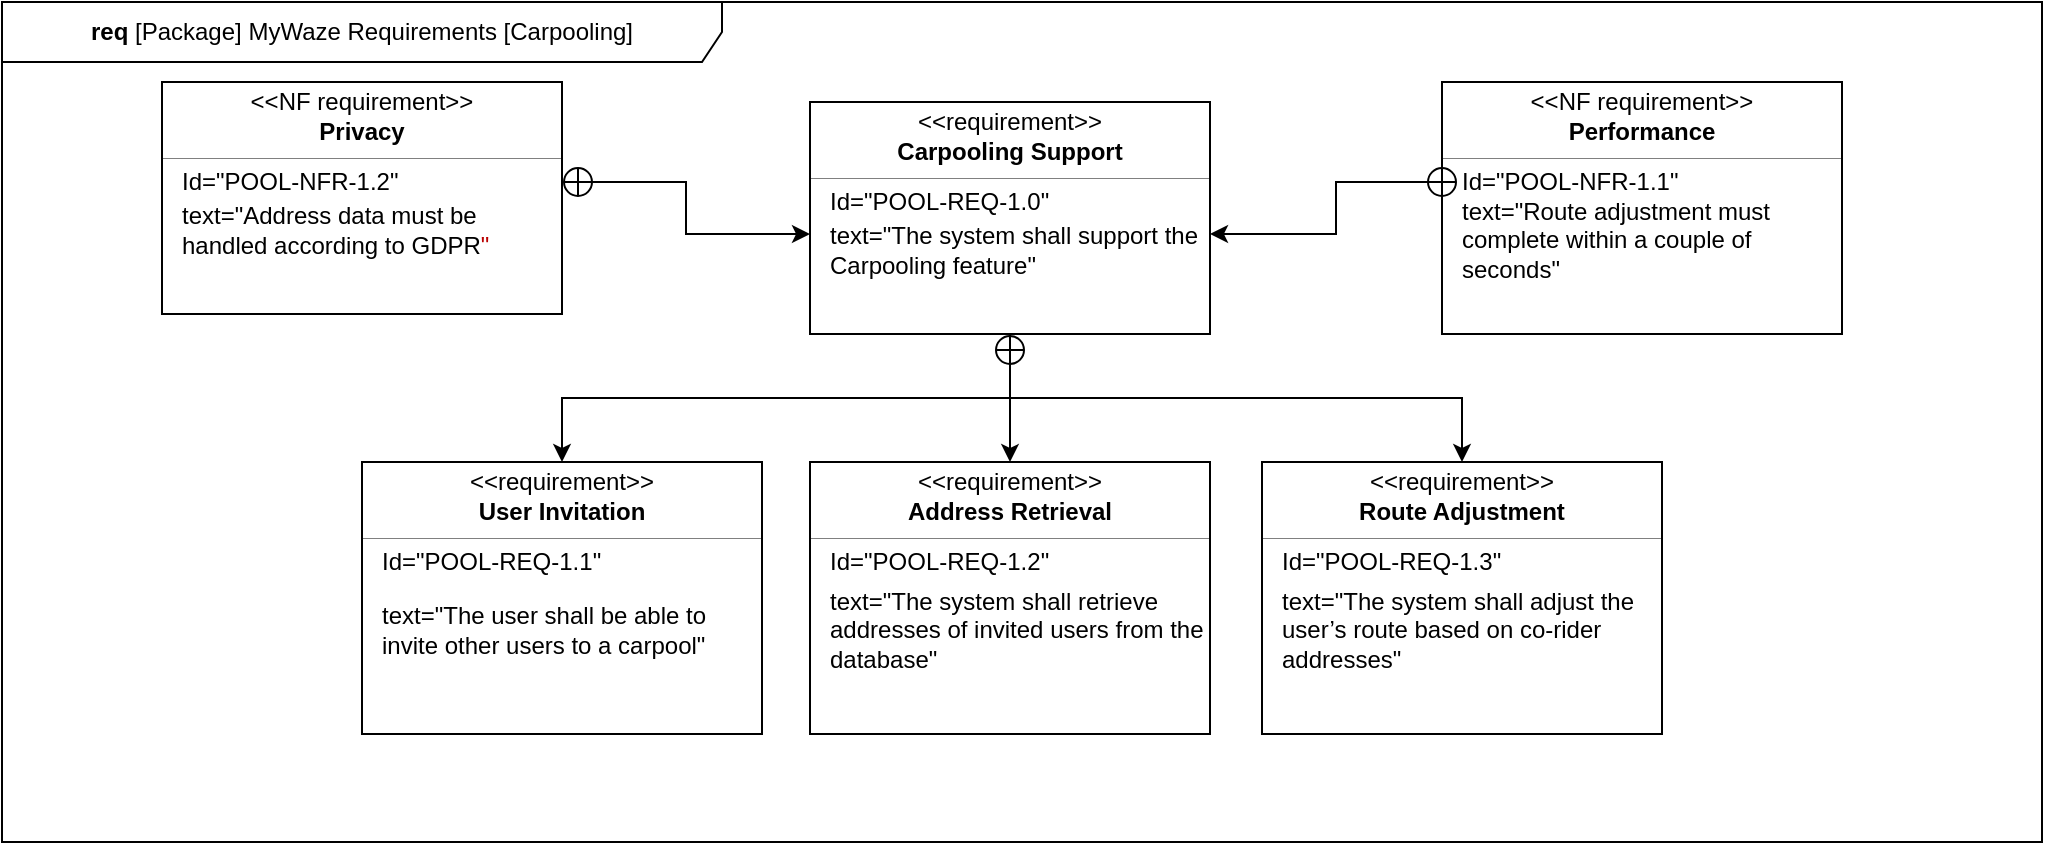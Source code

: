 <mxfile version="26.2.14">
  <diagram name="Page-1" id="jVy5ansgh5haitN2zPb1">
    <mxGraphModel dx="1034" dy="536" grid="1" gridSize="10" guides="1" tooltips="1" connect="1" arrows="1" fold="1" page="1" pageScale="1" pageWidth="827" pageHeight="1169" math="0" shadow="0">
      <root>
        <mxCell id="0" />
        <mxCell id="1" parent="0" />
        <mxCell id="3hlQd6VnyrCngBvV6r2V-1" value="&lt;b&gt;req&amp;nbsp;&lt;/b&gt;[Package] MyWaze Requirements [Carpooling&lt;span style=&quot;background-color: transparent; color: light-dark(rgb(0, 0, 0), rgb(255, 255, 255));&quot;&gt;]&lt;/span&gt;" style="shape=umlFrame;whiteSpace=wrap;html=1;pointerEvents=0;recursiveResize=0;container=1;collapsible=0;width=360;height=30;" parent="1" vertex="1">
          <mxGeometry x="40" y="20" width="1020" height="420" as="geometry" />
        </mxCell>
        <mxCell id="3hlQd6VnyrCngBvV6r2V-31" value="" style="fontStyle=1;align=center;verticalAlign=middle;childLayout=stackLayout;horizontal=1;horizontalStack=0;resizeParent=1;resizeParentMax=0;resizeLast=0;marginBottom=0;" parent="3hlQd6VnyrCngBvV6r2V-1" vertex="1">
          <mxGeometry x="404" y="230" width="200" height="136" as="geometry" />
        </mxCell>
        <mxCell id="3hlQd6VnyrCngBvV6r2V-32" value="&amp;lt;&amp;lt;requirement&amp;gt;&amp;gt;" style="html=1;align=center;spacing=0;verticalAlign=middle;strokeColor=none;fillColor=none;whiteSpace=wrap;spacingTop=3;" parent="3hlQd6VnyrCngBvV6r2V-31" vertex="1">
          <mxGeometry width="200" height="16" as="geometry" />
        </mxCell>
        <mxCell id="3hlQd6VnyrCngBvV6r2V-33" value="Address Retrieval" style="html=1;align=center;spacing=0;verticalAlign=middle;strokeColor=none;fillColor=none;whiteSpace=wrap;fontStyle=1" parent="3hlQd6VnyrCngBvV6r2V-31" vertex="1">
          <mxGeometry y="16" width="200" height="18" as="geometry" />
        </mxCell>
        <mxCell id="3hlQd6VnyrCngBvV6r2V-34" value="" style="line;strokeWidth=0.25;fillColor=none;align=left;verticalAlign=middle;spacingTop=-1;spacingLeft=3;spacingRight=3;rotatable=0;labelPosition=right;points=[];portConstraint=eastwest;" parent="3hlQd6VnyrCngBvV6r2V-31" vertex="1">
          <mxGeometry y="34" width="200" height="8" as="geometry" />
        </mxCell>
        <mxCell id="3hlQd6VnyrCngBvV6r2V-35" value="Id=&quot;&lt;span style=&quot;color: rgb(0, 0, 0);&quot;&gt;POOL-&lt;/span&gt;&lt;span style=&quot;background-color: transparent;&quot;&gt;REQ-1.2&lt;/span&gt;&quot;" style="html=1;align=left;spacing=0;verticalAlign=middle;strokeColor=none;fillColor=none;whiteSpace=wrap;spacingLeft=10;" parent="3hlQd6VnyrCngBvV6r2V-31" vertex="1">
          <mxGeometry y="42" width="200" height="16" as="geometry" />
        </mxCell>
        <mxCell id="3hlQd6VnyrCngBvV6r2V-36" value="text=&quot;The system shall retrieve addresses of invited users from the database&quot;" style="html=1;align=left;spacing=0;verticalAlign=middle;strokeColor=none;fillColor=none;whiteSpace=wrap;spacingLeft=10;" parent="3hlQd6VnyrCngBvV6r2V-31" vertex="1">
          <mxGeometry y="58" width="200" height="52" as="geometry" />
        </mxCell>
        <mxCell id="3hlQd6VnyrCngBvV6r2V-37" value="" style="html=1;align=center;spacing=0;verticalAlign=middle;strokeColor=none;fillColor=none;whiteSpace=wrap;" parent="3hlQd6VnyrCngBvV6r2V-31" vertex="1">
          <mxGeometry y="110" width="200" height="26" as="geometry" />
        </mxCell>
        <mxCell id="3hlQd6VnyrCngBvV6r2V-39" value="" style="fontStyle=1;align=center;verticalAlign=middle;childLayout=stackLayout;horizontal=1;horizontalStack=0;resizeParent=1;resizeParentMax=0;resizeLast=0;marginBottom=0;" parent="3hlQd6VnyrCngBvV6r2V-1" vertex="1">
          <mxGeometry x="630" y="230" width="200" height="136" as="geometry" />
        </mxCell>
        <mxCell id="3hlQd6VnyrCngBvV6r2V-40" value="&amp;lt;&amp;lt;requirement&amp;gt;&amp;gt;" style="html=1;align=center;spacing=0;verticalAlign=middle;strokeColor=none;fillColor=none;whiteSpace=wrap;spacingTop=3;" parent="3hlQd6VnyrCngBvV6r2V-39" vertex="1">
          <mxGeometry width="200" height="16" as="geometry" />
        </mxCell>
        <mxCell id="3hlQd6VnyrCngBvV6r2V-41" value="Route Adjustment" style="html=1;align=center;spacing=0;verticalAlign=middle;strokeColor=none;fillColor=none;whiteSpace=wrap;fontStyle=1" parent="3hlQd6VnyrCngBvV6r2V-39" vertex="1">
          <mxGeometry y="16" width="200" height="18" as="geometry" />
        </mxCell>
        <mxCell id="3hlQd6VnyrCngBvV6r2V-42" value="" style="line;strokeWidth=0.25;fillColor=none;align=left;verticalAlign=middle;spacingTop=-1;spacingLeft=3;spacingRight=3;rotatable=0;labelPosition=right;points=[];portConstraint=eastwest;" parent="3hlQd6VnyrCngBvV6r2V-39" vertex="1">
          <mxGeometry y="34" width="200" height="8" as="geometry" />
        </mxCell>
        <mxCell id="3hlQd6VnyrCngBvV6r2V-43" value="Id=&quot;&lt;span style=&quot;color: rgb(0, 0, 0);&quot;&gt;POOL-&lt;/span&gt;&lt;span style=&quot;background-color: transparent;&quot;&gt;REQ-1.3&lt;/span&gt;&quot;" style="html=1;align=left;spacing=0;verticalAlign=middle;strokeColor=none;fillColor=none;whiteSpace=wrap;spacingLeft=10;" parent="3hlQd6VnyrCngBvV6r2V-39" vertex="1">
          <mxGeometry y="42" width="200" height="16" as="geometry" />
        </mxCell>
        <mxCell id="3hlQd6VnyrCngBvV6r2V-44" value="text=&quot;The system shall adjust the user’s route based on co-rider addresses&quot;" style="html=1;align=left;spacing=0;verticalAlign=middle;strokeColor=none;fillColor=none;whiteSpace=wrap;spacingLeft=10;" parent="3hlQd6VnyrCngBvV6r2V-39" vertex="1">
          <mxGeometry y="58" width="200" height="52" as="geometry" />
        </mxCell>
        <mxCell id="3hlQd6VnyrCngBvV6r2V-45" value="" style="html=1;align=center;spacing=0;verticalAlign=middle;strokeColor=none;fillColor=none;whiteSpace=wrap;" parent="3hlQd6VnyrCngBvV6r2V-39" vertex="1">
          <mxGeometry y="110" width="200" height="26" as="geometry" />
        </mxCell>
        <mxCell id="3hlQd6VnyrCngBvV6r2V-16" value="" style="fontStyle=1;align=center;verticalAlign=middle;childLayout=stackLayout;horizontal=1;horizontalStack=0;resizeParent=1;resizeParentMax=0;resizeLast=0;marginBottom=0;" parent="1" vertex="1">
          <mxGeometry x="444" y="70" width="200" height="116" as="geometry" />
        </mxCell>
        <mxCell id="3hlQd6VnyrCngBvV6r2V-17" value="&amp;lt;&amp;lt;requirement&amp;gt;&amp;gt;" style="html=1;align=center;spacing=0;verticalAlign=middle;strokeColor=none;fillColor=none;whiteSpace=wrap;spacingTop=3;" parent="3hlQd6VnyrCngBvV6r2V-16" vertex="1">
          <mxGeometry width="200" height="16" as="geometry" />
        </mxCell>
        <mxCell id="3hlQd6VnyrCngBvV6r2V-18" value="&lt;b&gt;Carpooling Support&lt;/b&gt;" style="html=1;align=center;spacing=0;verticalAlign=middle;strokeColor=none;fillColor=none;whiteSpace=wrap;fontStyle=1" parent="3hlQd6VnyrCngBvV6r2V-16" vertex="1">
          <mxGeometry y="16" width="200" height="18" as="geometry" />
        </mxCell>
        <mxCell id="3hlQd6VnyrCngBvV6r2V-19" value="" style="line;strokeWidth=0.25;fillColor=none;align=left;verticalAlign=middle;spacingTop=-1;spacingLeft=3;spacingRight=3;rotatable=0;labelPosition=right;points=[];portConstraint=eastwest;" parent="3hlQd6VnyrCngBvV6r2V-16" vertex="1">
          <mxGeometry y="34" width="200" height="8" as="geometry" />
        </mxCell>
        <mxCell id="3hlQd6VnyrCngBvV6r2V-21" value="Id=&quot;POOL-&lt;span style=&quot;background-color: transparent;&quot;&gt;REQ-1.0&lt;/span&gt;&quot;" style="html=1;align=left;spacing=0;verticalAlign=middle;strokeColor=none;fillColor=none;whiteSpace=wrap;spacingLeft=10;" parent="3hlQd6VnyrCngBvV6r2V-16" vertex="1">
          <mxGeometry y="42" width="200" height="16" as="geometry" />
        </mxCell>
        <mxCell id="3hlQd6VnyrCngBvV6r2V-20" value="text=&quot;The system shall support the Carpooling feature&quot;" style="html=1;align=left;spacing=0;verticalAlign=middle;strokeColor=none;fillColor=none;whiteSpace=wrap;spacingLeft=10;" parent="3hlQd6VnyrCngBvV6r2V-16" vertex="1">
          <mxGeometry y="58" width="200" height="32" as="geometry" />
        </mxCell>
        <mxCell id="3hlQd6VnyrCngBvV6r2V-22" value="" style="html=1;align=center;spacing=0;verticalAlign=middle;strokeColor=none;fillColor=none;whiteSpace=wrap;" parent="3hlQd6VnyrCngBvV6r2V-16" vertex="1">
          <mxGeometry y="90" width="200" height="26" as="geometry" />
        </mxCell>
        <mxCell id="3hlQd6VnyrCngBvV6r2V-24" value="" style="fontStyle=1;align=center;verticalAlign=middle;childLayout=stackLayout;horizontal=1;horizontalStack=0;resizeParent=1;resizeParentMax=0;resizeLast=0;marginBottom=0;" parent="1" vertex="1">
          <mxGeometry x="220" y="250" width="200" height="136" as="geometry" />
        </mxCell>
        <mxCell id="3hlQd6VnyrCngBvV6r2V-25" value="&amp;lt;&amp;lt;requirement&amp;gt;&amp;gt;" style="html=1;align=center;spacing=0;verticalAlign=middle;strokeColor=none;fillColor=none;whiteSpace=wrap;spacingTop=3;" parent="3hlQd6VnyrCngBvV6r2V-24" vertex="1">
          <mxGeometry width="200" height="16" as="geometry" />
        </mxCell>
        <mxCell id="3hlQd6VnyrCngBvV6r2V-26" value="User Invitation" style="html=1;align=center;spacing=0;verticalAlign=middle;strokeColor=none;fillColor=none;whiteSpace=wrap;fontStyle=1" parent="3hlQd6VnyrCngBvV6r2V-24" vertex="1">
          <mxGeometry y="16" width="200" height="18" as="geometry" />
        </mxCell>
        <mxCell id="3hlQd6VnyrCngBvV6r2V-27" value="" style="line;strokeWidth=0.25;fillColor=none;align=left;verticalAlign=middle;spacingTop=-1;spacingLeft=3;spacingRight=3;rotatable=0;labelPosition=right;points=[];portConstraint=eastwest;" parent="3hlQd6VnyrCngBvV6r2V-24" vertex="1">
          <mxGeometry y="34" width="200" height="8" as="geometry" />
        </mxCell>
        <mxCell id="3hlQd6VnyrCngBvV6r2V-28" value="Id=&quot;&lt;span style=&quot;color: rgb(0, 0, 0);&quot;&gt;POOL-&lt;/span&gt;&lt;span style=&quot;background-color: transparent;&quot;&gt;REQ-1.1&lt;/span&gt;&quot;" style="html=1;align=left;spacing=0;verticalAlign=middle;strokeColor=none;fillColor=none;whiteSpace=wrap;spacingLeft=10;" parent="3hlQd6VnyrCngBvV6r2V-24" vertex="1">
          <mxGeometry y="42" width="200" height="16" as="geometry" />
        </mxCell>
        <mxCell id="3hlQd6VnyrCngBvV6r2V-29" value="text=&quot;The user shall be able to invite other users to a carpool&quot;" style="html=1;align=left;spacing=0;verticalAlign=middle;strokeColor=none;fillColor=none;whiteSpace=wrap;spacingLeft=10;" parent="3hlQd6VnyrCngBvV6r2V-24" vertex="1">
          <mxGeometry y="58" width="200" height="52" as="geometry" />
        </mxCell>
        <mxCell id="3hlQd6VnyrCngBvV6r2V-30" value="" style="html=1;align=center;spacing=0;verticalAlign=middle;strokeColor=none;fillColor=none;whiteSpace=wrap;" parent="3hlQd6VnyrCngBvV6r2V-24" vertex="1">
          <mxGeometry y="110" width="200" height="26" as="geometry" />
        </mxCell>
        <mxCell id="3hlQd6VnyrCngBvV6r2V-46" style="edgeStyle=orthogonalEdgeStyle;rounded=0;orthogonalLoop=1;jettySize=auto;html=1;exitX=0.5;exitY=1;exitDx=0;exitDy=0;entryX=0.5;entryY=0;entryDx=0;entryDy=0;" parent="1" source="3hlQd6VnyrCngBvV6r2V-22" target="3hlQd6VnyrCngBvV6r2V-25" edge="1">
          <mxGeometry relative="1" as="geometry" />
        </mxCell>
        <mxCell id="3hlQd6VnyrCngBvV6r2V-47" style="edgeStyle=orthogonalEdgeStyle;rounded=0;orthogonalLoop=1;jettySize=auto;html=1;exitX=0.5;exitY=1;exitDx=0;exitDy=0;entryX=0.5;entryY=0;entryDx=0;entryDy=0;" parent="1" source="3hlQd6VnyrCngBvV6r2V-22" target="3hlQd6VnyrCngBvV6r2V-32" edge="1">
          <mxGeometry relative="1" as="geometry" />
        </mxCell>
        <mxCell id="3hlQd6VnyrCngBvV6r2V-48" style="edgeStyle=orthogonalEdgeStyle;rounded=0;orthogonalLoop=1;jettySize=auto;html=1;exitX=0.5;exitY=1;exitDx=0;exitDy=0;entryX=0.5;entryY=0;entryDx=0;entryDy=0;startArrow=circlePlus;startFill=0;" parent="1" source="3hlQd6VnyrCngBvV6r2V-22" target="3hlQd6VnyrCngBvV6r2V-40" edge="1">
          <mxGeometry relative="1" as="geometry" />
        </mxCell>
        <mxCell id="3hlQd6VnyrCngBvV6r2V-56" value="" style="fontStyle=1;align=center;verticalAlign=middle;childLayout=stackLayout;horizontal=1;horizontalStack=0;resizeParent=1;resizeParentMax=0;resizeLast=0;marginBottom=0;" parent="1" vertex="1">
          <mxGeometry x="760" y="60" width="200" height="126" as="geometry" />
        </mxCell>
        <mxCell id="3hlQd6VnyrCngBvV6r2V-57" value="&amp;lt;&amp;lt;NF requirement&amp;gt;&amp;gt;" style="html=1;align=center;spacing=0;verticalAlign=middle;strokeColor=none;fillColor=none;whiteSpace=wrap;spacingTop=3;" parent="3hlQd6VnyrCngBvV6r2V-56" vertex="1">
          <mxGeometry width="200" height="16" as="geometry" />
        </mxCell>
        <mxCell id="3hlQd6VnyrCngBvV6r2V-58" value="Performance" style="html=1;align=center;spacing=0;verticalAlign=middle;strokeColor=none;fillColor=none;whiteSpace=wrap;fontStyle=1" parent="3hlQd6VnyrCngBvV6r2V-56" vertex="1">
          <mxGeometry y="16" width="200" height="18" as="geometry" />
        </mxCell>
        <mxCell id="3hlQd6VnyrCngBvV6r2V-59" value="" style="line;strokeWidth=0.25;fillColor=none;align=left;verticalAlign=middle;spacingTop=-1;spacingLeft=3;spacingRight=3;rotatable=0;labelPosition=right;points=[];portConstraint=eastwest;" parent="3hlQd6VnyrCngBvV6r2V-56" vertex="1">
          <mxGeometry y="34" width="200" height="8" as="geometry" />
        </mxCell>
        <mxCell id="3hlQd6VnyrCngBvV6r2V-60" value="Id=&quot;&lt;span style=&quot;color: rgb(0, 0, 0);&quot;&gt;POOL-&lt;/span&gt;&lt;span style=&quot;background-color: transparent;&quot;&gt;NFR-1.1&lt;/span&gt;&quot;" style="html=1;align=left;spacing=0;verticalAlign=middle;strokeColor=none;fillColor=none;whiteSpace=wrap;spacingLeft=10;" parent="3hlQd6VnyrCngBvV6r2V-56" vertex="1">
          <mxGeometry y="42" width="200" height="16" as="geometry" />
        </mxCell>
        <mxCell id="3hlQd6VnyrCngBvV6r2V-61" value="text=&quot;&lt;span style=&quot;background-color: transparent;&quot;&gt;Route adjustment must complete within a couple of seconds&lt;/span&gt;&lt;span style=&quot;background-color: transparent; color: light-dark(rgb(0, 0, 0), rgb(255, 255, 255));&quot;&gt;&quot;&lt;/span&gt;" style="html=1;align=left;spacing=0;verticalAlign=middle;strokeColor=none;fillColor=none;whiteSpace=wrap;spacingLeft=10;" parent="3hlQd6VnyrCngBvV6r2V-56" vertex="1">
          <mxGeometry y="58" width="200" height="42" as="geometry" />
        </mxCell>
        <mxCell id="3hlQd6VnyrCngBvV6r2V-62" value="" style="html=1;align=center;spacing=0;verticalAlign=middle;strokeColor=none;fillColor=none;whiteSpace=wrap;" parent="3hlQd6VnyrCngBvV6r2V-56" vertex="1">
          <mxGeometry y="100" width="200" height="26" as="geometry" />
        </mxCell>
        <mxCell id="3hlQd6VnyrCngBvV6r2V-63" value="" style="fontStyle=1;align=center;verticalAlign=middle;childLayout=stackLayout;horizontal=1;horizontalStack=0;resizeParent=1;resizeParentMax=0;resizeLast=0;marginBottom=0;" parent="1" vertex="1">
          <mxGeometry x="120" y="60" width="200" height="116" as="geometry" />
        </mxCell>
        <mxCell id="3hlQd6VnyrCngBvV6r2V-64" value="&amp;lt;&amp;lt;NF requirement&amp;gt;&amp;gt;" style="html=1;align=center;spacing=0;verticalAlign=middle;strokeColor=none;fillColor=none;whiteSpace=wrap;spacingTop=3;" parent="3hlQd6VnyrCngBvV6r2V-63" vertex="1">
          <mxGeometry width="200" height="16" as="geometry" />
        </mxCell>
        <mxCell id="3hlQd6VnyrCngBvV6r2V-65" value="Privacy" style="html=1;align=center;spacing=0;verticalAlign=middle;strokeColor=none;fillColor=none;whiteSpace=wrap;fontStyle=1" parent="3hlQd6VnyrCngBvV6r2V-63" vertex="1">
          <mxGeometry y="16" width="200" height="18" as="geometry" />
        </mxCell>
        <mxCell id="3hlQd6VnyrCngBvV6r2V-66" value="" style="line;strokeWidth=0.25;fillColor=none;align=left;verticalAlign=middle;spacingTop=-1;spacingLeft=3;spacingRight=3;rotatable=0;labelPosition=right;points=[];portConstraint=eastwest;" parent="3hlQd6VnyrCngBvV6r2V-63" vertex="1">
          <mxGeometry y="34" width="200" height="8" as="geometry" />
        </mxCell>
        <mxCell id="3hlQd6VnyrCngBvV6r2V-67" value="Id=&quot;&lt;span style=&quot;color: rgb(0, 0, 0);&quot;&gt;POOL-&lt;/span&gt;&lt;span style=&quot;background-color: transparent;&quot;&gt;NFR-1.2&lt;/span&gt;&quot;" style="html=1;align=left;spacing=0;verticalAlign=middle;strokeColor=none;fillColor=none;whiteSpace=wrap;spacingLeft=10;" parent="3hlQd6VnyrCngBvV6r2V-63" vertex="1">
          <mxGeometry y="42" width="200" height="16" as="geometry" />
        </mxCell>
        <mxCell id="3hlQd6VnyrCngBvV6r2V-68" value="text=&quot;&lt;span style=&quot;background-color: transparent;&quot;&gt;Address data must be handled according to GDPR&lt;font color=&quot;rgba(0, 0, 0, 0)&quot;&gt;&quot;&lt;/font&gt;&lt;/span&gt;" style="html=1;align=left;spacing=0;verticalAlign=middle;strokeColor=none;fillColor=none;whiteSpace=wrap;spacingLeft=10;" parent="3hlQd6VnyrCngBvV6r2V-63" vertex="1">
          <mxGeometry y="58" width="200" height="32" as="geometry" />
        </mxCell>
        <mxCell id="3hlQd6VnyrCngBvV6r2V-69" value="" style="html=1;align=center;spacing=0;verticalAlign=middle;strokeColor=none;fillColor=none;whiteSpace=wrap;" parent="3hlQd6VnyrCngBvV6r2V-63" vertex="1">
          <mxGeometry y="90" width="200" height="26" as="geometry" />
        </mxCell>
        <mxCell id="3hlQd6VnyrCngBvV6r2V-70" style="edgeStyle=orthogonalEdgeStyle;rounded=0;orthogonalLoop=1;jettySize=auto;html=1;entryX=0;entryY=0.25;entryDx=0;entryDy=0;startArrow=circlePlus;startFill=0;" parent="1" source="3hlQd6VnyrCngBvV6r2V-67" target="3hlQd6VnyrCngBvV6r2V-20" edge="1">
          <mxGeometry relative="1" as="geometry" />
        </mxCell>
        <mxCell id="3hlQd6VnyrCngBvV6r2V-71" style="edgeStyle=orthogonalEdgeStyle;rounded=0;orthogonalLoop=1;jettySize=auto;html=1;entryX=1;entryY=0.25;entryDx=0;entryDy=0;exitX=0;exitY=0;exitDx=0;exitDy=0;startArrow=circlePlus;startFill=0;" parent="1" source="3hlQd6VnyrCngBvV6r2V-61" target="3hlQd6VnyrCngBvV6r2V-20" edge="1">
          <mxGeometry relative="1" as="geometry">
            <Array as="points">
              <mxPoint x="760" y="110" />
              <mxPoint x="707" y="110" />
              <mxPoint x="707" y="136" />
            </Array>
          </mxGeometry>
        </mxCell>
      </root>
    </mxGraphModel>
  </diagram>
</mxfile>
